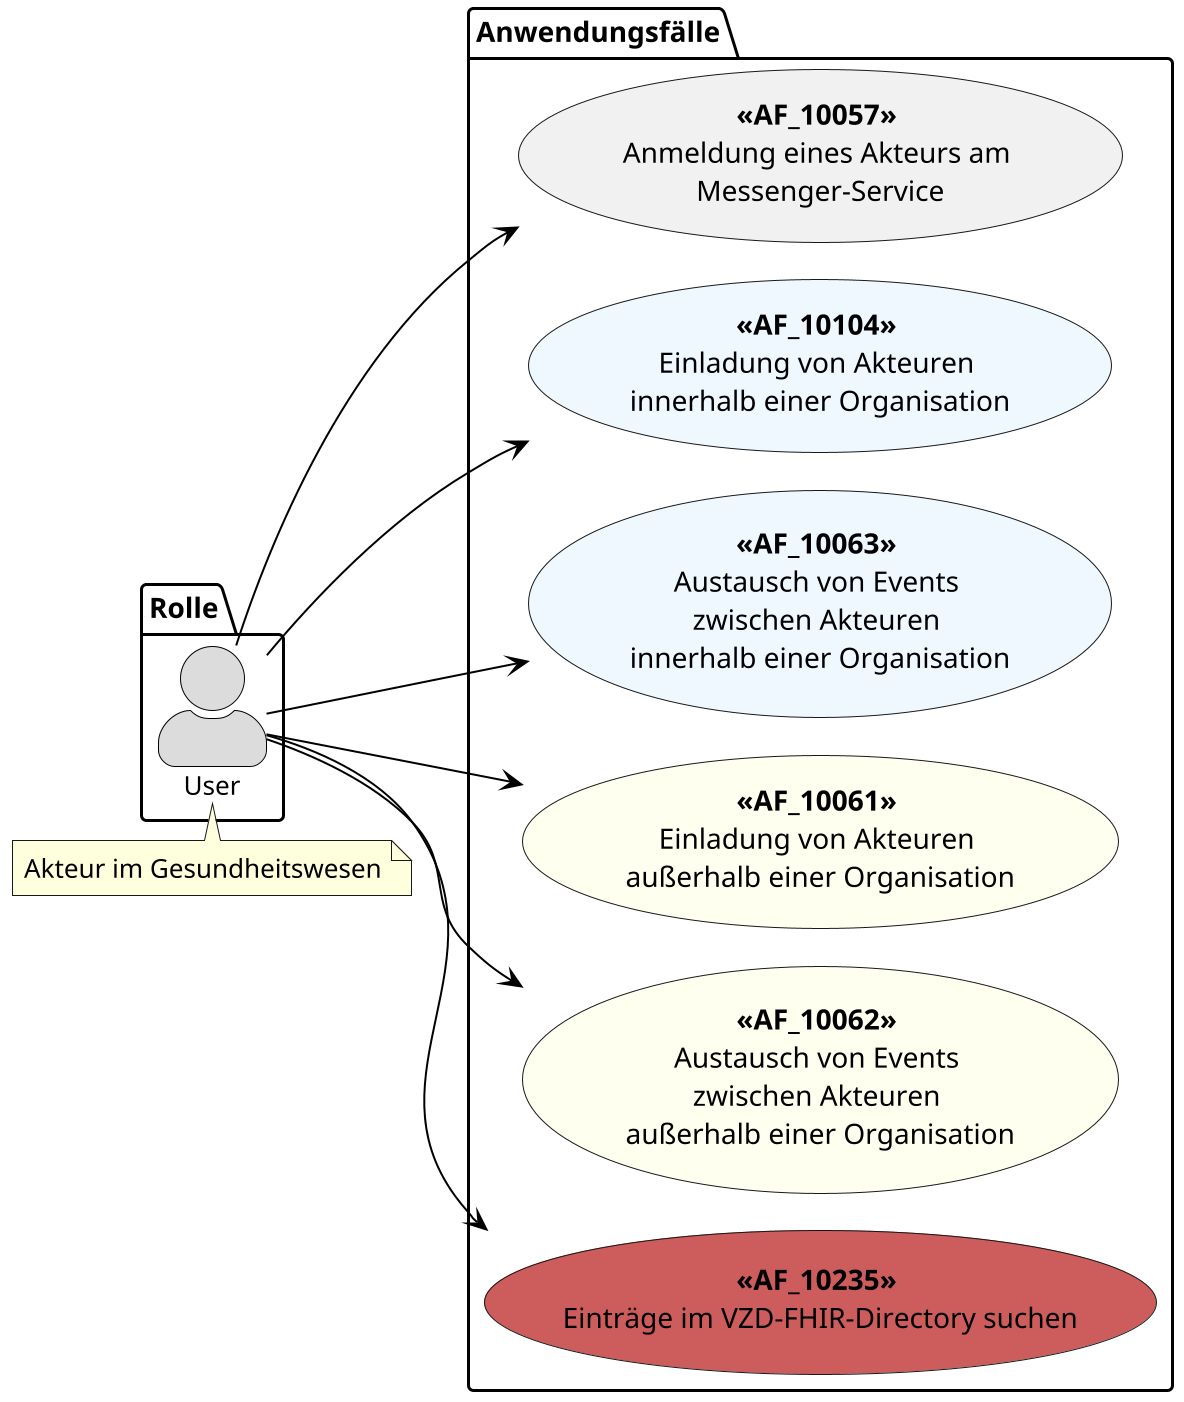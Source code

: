 /' 
# TI-Messenger 1.1
# TI-Messenger-Dienst
# Use Case Diagram
# Name: User / User-HBA - Anwendungsfaelle
'/

@startuml
!pragma layout smetana
skinparam actorStyle awesome
left to right direction
scale 6/3

skinparam sequence {
ArrowColor black
ArrowFontSize 17
ActorBorderColor black
LifeLineBorderColor black
LifeLineBackgroundColor Gainsboro

ParticipantBorderColor Motivation
ParticipantBackgroundColor Motivation
ParticipantFontName Impact
ParticipantFontSize 20
ParticipantFontColor black
ParticipantBorderColor Black
ParticipantBackgroundColor MOTIVATION

ActorBackgroundColor Gainsboro
ActorFontColor black
ActorFontSize 13
ActorFontName Aapex
}

package Rolle {
actor "User" as u
}

package Anwendungsfälle {
usecase "**<<AF_10057>>** \nAnmeldung eines Akteurs am \nMessenger-Service" as UC1
usecase "**<<AF_10104>>** \nEinladung von Akteuren \ninnerhalb einer Organisation" as UC2 #AliceBlue
usecase "**<<AF_10063>>** \nAustausch von Events \nzwischen Akteuren \ninnerhalb einer Organisation" as UC3 #AliceBlue
usecase "**<<AF_10061>>** \nEinladung von Akteuren \naußerhalb einer Organisation" as UC4 #Ivory
usecase "**<<AF_10062>>** \nAustausch von Events \nzwischen Akteuren \naußerhalb einer Organisation" as UC5 #Ivory
usecase "**<<AF_10235>>** \nEinträge im VZD-FHIR-Directory suchen" as UC6 #IndianRed
}

u --> UC1
u --> UC2
u --> UC3
u --> UC4
u --> UC5
u --> UC6

note bottom of (u)
Akteur im Gesundheitswesen
end note

@enduml
